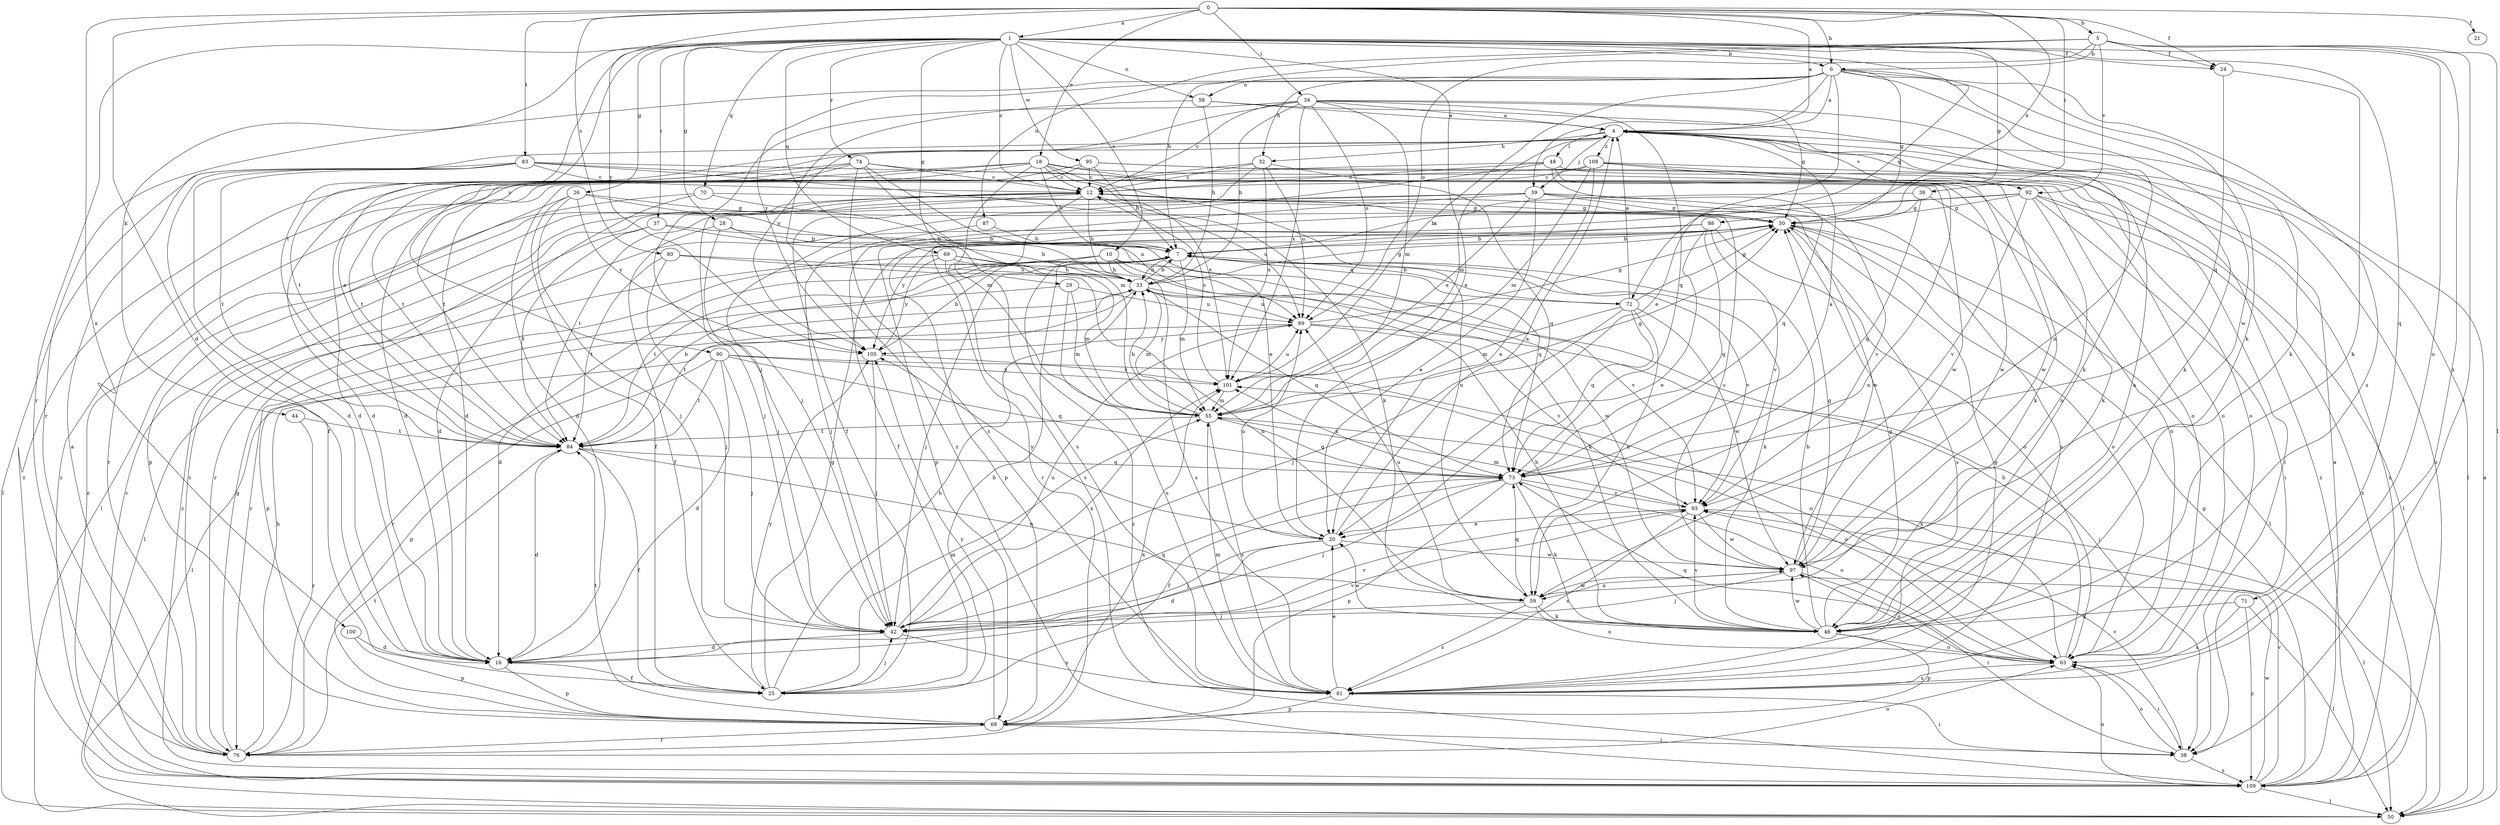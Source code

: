strict digraph  {
0;
1;
4;
5;
6;
7;
10;
12;
16;
18;
20;
21;
24;
25;
26;
28;
29;
30;
32;
33;
34;
36;
37;
38;
39;
42;
44;
46;
48;
50;
55;
58;
59;
63;
68;
69;
70;
71;
72;
73;
74;
76;
80;
81;
83;
84;
87;
89;
90;
92;
93;
95;
97;
98;
100;
101;
105;
108;
109;
0 -> 1  [label=a];
0 -> 4  [label=a];
0 -> 5  [label=b];
0 -> 6  [label=b];
0 -> 16  [label=d];
0 -> 18  [label=e];
0 -> 21  [label=f];
0 -> 24  [label=f];
0 -> 34  [label=i];
0 -> 36  [label=i];
0 -> 80  [label=s];
0 -> 83  [label=t];
0 -> 98  [label=x];
0 -> 100  [label=x];
0 -> 105  [label=y];
1 -> 6  [label=b];
1 -> 10  [label=c];
1 -> 12  [label=c];
1 -> 20  [label=e];
1 -> 24  [label=f];
1 -> 26  [label=g];
1 -> 28  [label=g];
1 -> 29  [label=g];
1 -> 30  [label=g];
1 -> 37  [label=i];
1 -> 44  [label=k];
1 -> 46  [label=k];
1 -> 58  [label=n];
1 -> 63  [label=o];
1 -> 69  [label=q];
1 -> 70  [label=q];
1 -> 71  [label=q];
1 -> 72  [label=q];
1 -> 74  [label=r];
1 -> 76  [label=r];
1 -> 84  [label=t];
1 -> 90  [label=v];
1 -> 95  [label=w];
4 -> 32  [label=h];
4 -> 39  [label=j];
4 -> 48  [label=l];
4 -> 50  [label=l];
4 -> 55  [label=m];
4 -> 84  [label=t];
4 -> 92  [label=v];
4 -> 108  [label=z];
4 -> 109  [label=z];
5 -> 6  [label=b];
5 -> 7  [label=b];
5 -> 24  [label=f];
5 -> 38  [label=i];
5 -> 50  [label=l];
5 -> 81  [label=s];
5 -> 87  [label=u];
5 -> 89  [label=u];
5 -> 92  [label=v];
6 -> 4  [label=a];
6 -> 20  [label=e];
6 -> 30  [label=g];
6 -> 32  [label=h];
6 -> 39  [label=j];
6 -> 46  [label=k];
6 -> 58  [label=n];
6 -> 59  [label=n];
6 -> 76  [label=r];
6 -> 81  [label=s];
6 -> 97  [label=w];
6 -> 101  [label=x];
6 -> 105  [label=y];
7 -> 33  [label=h];
7 -> 42  [label=j];
7 -> 46  [label=k];
7 -> 55  [label=m];
7 -> 72  [label=q];
7 -> 84  [label=t];
7 -> 93  [label=v];
10 -> 16  [label=d];
10 -> 33  [label=h];
10 -> 46  [label=k];
10 -> 76  [label=r];
10 -> 81  [label=s];
10 -> 97  [label=w];
10 -> 109  [label=z];
12 -> 30  [label=g];
12 -> 33  [label=h];
12 -> 42  [label=j];
12 -> 50  [label=l];
12 -> 81  [label=s];
12 -> 89  [label=u];
12 -> 97  [label=w];
16 -> 25  [label=f];
16 -> 68  [label=p];
16 -> 93  [label=v];
18 -> 7  [label=b];
18 -> 12  [label=c];
18 -> 16  [label=d];
18 -> 55  [label=m];
18 -> 59  [label=n];
18 -> 63  [label=o];
18 -> 73  [label=q];
18 -> 76  [label=r];
18 -> 84  [label=t];
18 -> 101  [label=x];
20 -> 4  [label=a];
20 -> 16  [label=d];
20 -> 42  [label=j];
20 -> 89  [label=u];
20 -> 97  [label=w];
20 -> 105  [label=y];
24 -> 46  [label=k];
24 -> 73  [label=q];
25 -> 7  [label=b];
25 -> 30  [label=g];
25 -> 33  [label=h];
25 -> 42  [label=j];
25 -> 55  [label=m];
25 -> 105  [label=y];
26 -> 25  [label=f];
26 -> 30  [label=g];
26 -> 33  [label=h];
26 -> 42  [label=j];
26 -> 68  [label=p];
26 -> 105  [label=y];
28 -> 7  [label=b];
28 -> 25  [label=f];
28 -> 33  [label=h];
28 -> 42  [label=j];
29 -> 55  [label=m];
29 -> 68  [label=p];
29 -> 81  [label=s];
29 -> 89  [label=u];
30 -> 7  [label=b];
30 -> 50  [label=l];
30 -> 63  [label=o];
30 -> 81  [label=s];
30 -> 105  [label=y];
32 -> 12  [label=c];
32 -> 25  [label=f];
32 -> 46  [label=k];
32 -> 84  [label=t];
32 -> 89  [label=u];
32 -> 101  [label=x];
33 -> 7  [label=b];
33 -> 30  [label=g];
33 -> 55  [label=m];
33 -> 73  [label=q];
33 -> 76  [label=r];
33 -> 84  [label=t];
33 -> 89  [label=u];
34 -> 4  [label=a];
34 -> 12  [label=c];
34 -> 30  [label=g];
34 -> 33  [label=h];
34 -> 42  [label=j];
34 -> 46  [label=k];
34 -> 55  [label=m];
34 -> 73  [label=q];
34 -> 89  [label=u];
34 -> 101  [label=x];
34 -> 105  [label=y];
36 -> 7  [label=b];
36 -> 30  [label=g];
36 -> 63  [label=o];
36 -> 73  [label=q];
37 -> 7  [label=b];
37 -> 73  [label=q];
37 -> 84  [label=t];
37 -> 109  [label=z];
38 -> 63  [label=o];
38 -> 93  [label=v];
38 -> 109  [label=z];
39 -> 20  [label=e];
39 -> 25  [label=f];
39 -> 30  [label=g];
39 -> 76  [label=r];
39 -> 81  [label=s];
39 -> 84  [label=t];
39 -> 93  [label=v];
39 -> 101  [label=x];
42 -> 16  [label=d];
42 -> 73  [label=q];
42 -> 81  [label=s];
42 -> 89  [label=u];
42 -> 93  [label=v];
42 -> 101  [label=x];
44 -> 76  [label=r];
44 -> 84  [label=t];
46 -> 4  [label=a];
46 -> 7  [label=b];
46 -> 20  [label=e];
46 -> 30  [label=g];
46 -> 33  [label=h];
46 -> 63  [label=o];
46 -> 68  [label=p];
46 -> 93  [label=v];
46 -> 97  [label=w];
48 -> 12  [label=c];
48 -> 16  [label=d];
48 -> 42  [label=j];
48 -> 59  [label=n];
48 -> 73  [label=q];
48 -> 109  [label=z];
50 -> 4  [label=a];
55 -> 30  [label=g];
55 -> 33  [label=h];
55 -> 63  [label=o];
55 -> 73  [label=q];
55 -> 81  [label=s];
55 -> 84  [label=t];
58 -> 4  [label=a];
58 -> 33  [label=h];
58 -> 46  [label=k];
58 -> 109  [label=z];
59 -> 42  [label=j];
59 -> 46  [label=k];
59 -> 63  [label=o];
59 -> 73  [label=q];
59 -> 81  [label=s];
59 -> 89  [label=u];
59 -> 97  [label=w];
63 -> 33  [label=h];
63 -> 38  [label=i];
63 -> 73  [label=q];
63 -> 81  [label=s];
63 -> 101  [label=x];
68 -> 38  [label=i];
68 -> 76  [label=r];
68 -> 84  [label=t];
68 -> 101  [label=x];
68 -> 105  [label=y];
69 -> 33  [label=h];
69 -> 50  [label=l];
69 -> 55  [label=m];
69 -> 81  [label=s];
69 -> 93  [label=v];
69 -> 105  [label=y];
70 -> 16  [label=d];
70 -> 30  [label=g];
70 -> 89  [label=u];
70 -> 109  [label=z];
71 -> 46  [label=k];
71 -> 50  [label=l];
71 -> 81  [label=s];
71 -> 109  [label=z];
72 -> 4  [label=a];
72 -> 7  [label=b];
72 -> 30  [label=g];
72 -> 42  [label=j];
72 -> 55  [label=m];
72 -> 59  [label=n];
72 -> 73  [label=q];
72 -> 97  [label=w];
73 -> 4  [label=a];
73 -> 25  [label=f];
73 -> 42  [label=j];
73 -> 46  [label=k];
73 -> 63  [label=o];
73 -> 68  [label=p];
73 -> 93  [label=v];
73 -> 101  [label=x];
74 -> 12  [label=c];
74 -> 16  [label=d];
74 -> 20  [label=e];
74 -> 55  [label=m];
74 -> 81  [label=s];
74 -> 84  [label=t];
74 -> 97  [label=w];
74 -> 109  [label=z];
76 -> 4  [label=a];
76 -> 12  [label=c];
76 -> 30  [label=g];
76 -> 33  [label=h];
76 -> 63  [label=o];
76 -> 84  [label=t];
80 -> 33  [label=h];
80 -> 42  [label=j];
80 -> 59  [label=n];
80 -> 84  [label=t];
81 -> 20  [label=e];
81 -> 30  [label=g];
81 -> 38  [label=i];
81 -> 55  [label=m];
81 -> 68  [label=p];
83 -> 12  [label=c];
83 -> 16  [label=d];
83 -> 25  [label=f];
83 -> 46  [label=k];
83 -> 50  [label=l];
83 -> 63  [label=o];
83 -> 84  [label=t];
83 -> 97  [label=w];
84 -> 4  [label=a];
84 -> 7  [label=b];
84 -> 16  [label=d];
84 -> 25  [label=f];
84 -> 59  [label=n];
84 -> 73  [label=q];
87 -> 7  [label=b];
87 -> 42  [label=j];
89 -> 30  [label=g];
89 -> 38  [label=i];
89 -> 50  [label=l];
89 -> 93  [label=v];
89 -> 105  [label=y];
90 -> 16  [label=d];
90 -> 42  [label=j];
90 -> 63  [label=o];
90 -> 68  [label=p];
90 -> 73  [label=q];
90 -> 84  [label=t];
90 -> 101  [label=x];
92 -> 30  [label=g];
92 -> 38  [label=i];
92 -> 50  [label=l];
92 -> 59  [label=n];
92 -> 68  [label=p];
92 -> 76  [label=r];
92 -> 93  [label=v];
92 -> 109  [label=z];
93 -> 20  [label=e];
93 -> 50  [label=l];
93 -> 55  [label=m];
93 -> 81  [label=s];
93 -> 97  [label=w];
95 -> 7  [label=b];
95 -> 12  [label=c];
95 -> 16  [label=d];
95 -> 38  [label=i];
95 -> 63  [label=o];
95 -> 109  [label=z];
97 -> 12  [label=c];
97 -> 30  [label=g];
97 -> 38  [label=i];
97 -> 42  [label=j];
97 -> 59  [label=n];
97 -> 63  [label=o];
98 -> 7  [label=b];
98 -> 20  [label=e];
98 -> 63  [label=o];
98 -> 68  [label=p];
98 -> 73  [label=q];
98 -> 93  [label=v];
100 -> 16  [label=d];
100 -> 68  [label=p];
101 -> 12  [label=c];
101 -> 55  [label=m];
101 -> 89  [label=u];
105 -> 7  [label=b];
105 -> 42  [label=j];
105 -> 101  [label=x];
108 -> 12  [label=c];
108 -> 16  [label=d];
108 -> 20  [label=e];
108 -> 46  [label=k];
108 -> 55  [label=m];
108 -> 97  [label=w];
108 -> 109  [label=z];
109 -> 4  [label=a];
109 -> 12  [label=c];
109 -> 30  [label=g];
109 -> 50  [label=l];
109 -> 63  [label=o];
109 -> 93  [label=v];
109 -> 97  [label=w];
}
